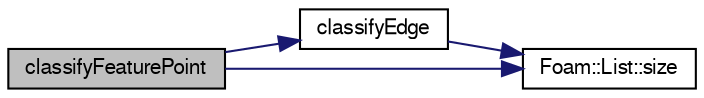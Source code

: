 digraph "classifyFeaturePoint"
{
  bgcolor="transparent";
  edge [fontname="FreeSans",fontsize="10",labelfontname="FreeSans",labelfontsize="10"];
  node [fontname="FreeSans",fontsize="10",shape=record];
  rankdir="LR";
  Node301 [label="classifyFeaturePoint",height=0.2,width=0.4,color="black", fillcolor="grey75", style="filled", fontcolor="black"];
  Node301 -> Node302 [color="midnightblue",fontsize="10",style="solid",fontname="FreeSans"];
  Node302 [label="classifyEdge",height=0.2,width=0.4,color="black",URL="$a21786.html#a96e7e1b15507368f02211747cb417b13",tooltip="Classify the type of feature edge. Requires face centre 0 to face. "];
  Node302 -> Node303 [color="midnightblue",fontsize="10",style="solid",fontname="FreeSans"];
  Node303 [label="Foam::List::size",height=0.2,width=0.4,color="black",URL="$a25694.html#a8a5f6fa29bd4b500caf186f60245b384",tooltip="Override size to be inconsistent with allocated storage. "];
  Node301 -> Node303 [color="midnightblue",fontsize="10",style="solid",fontname="FreeSans"];
}
